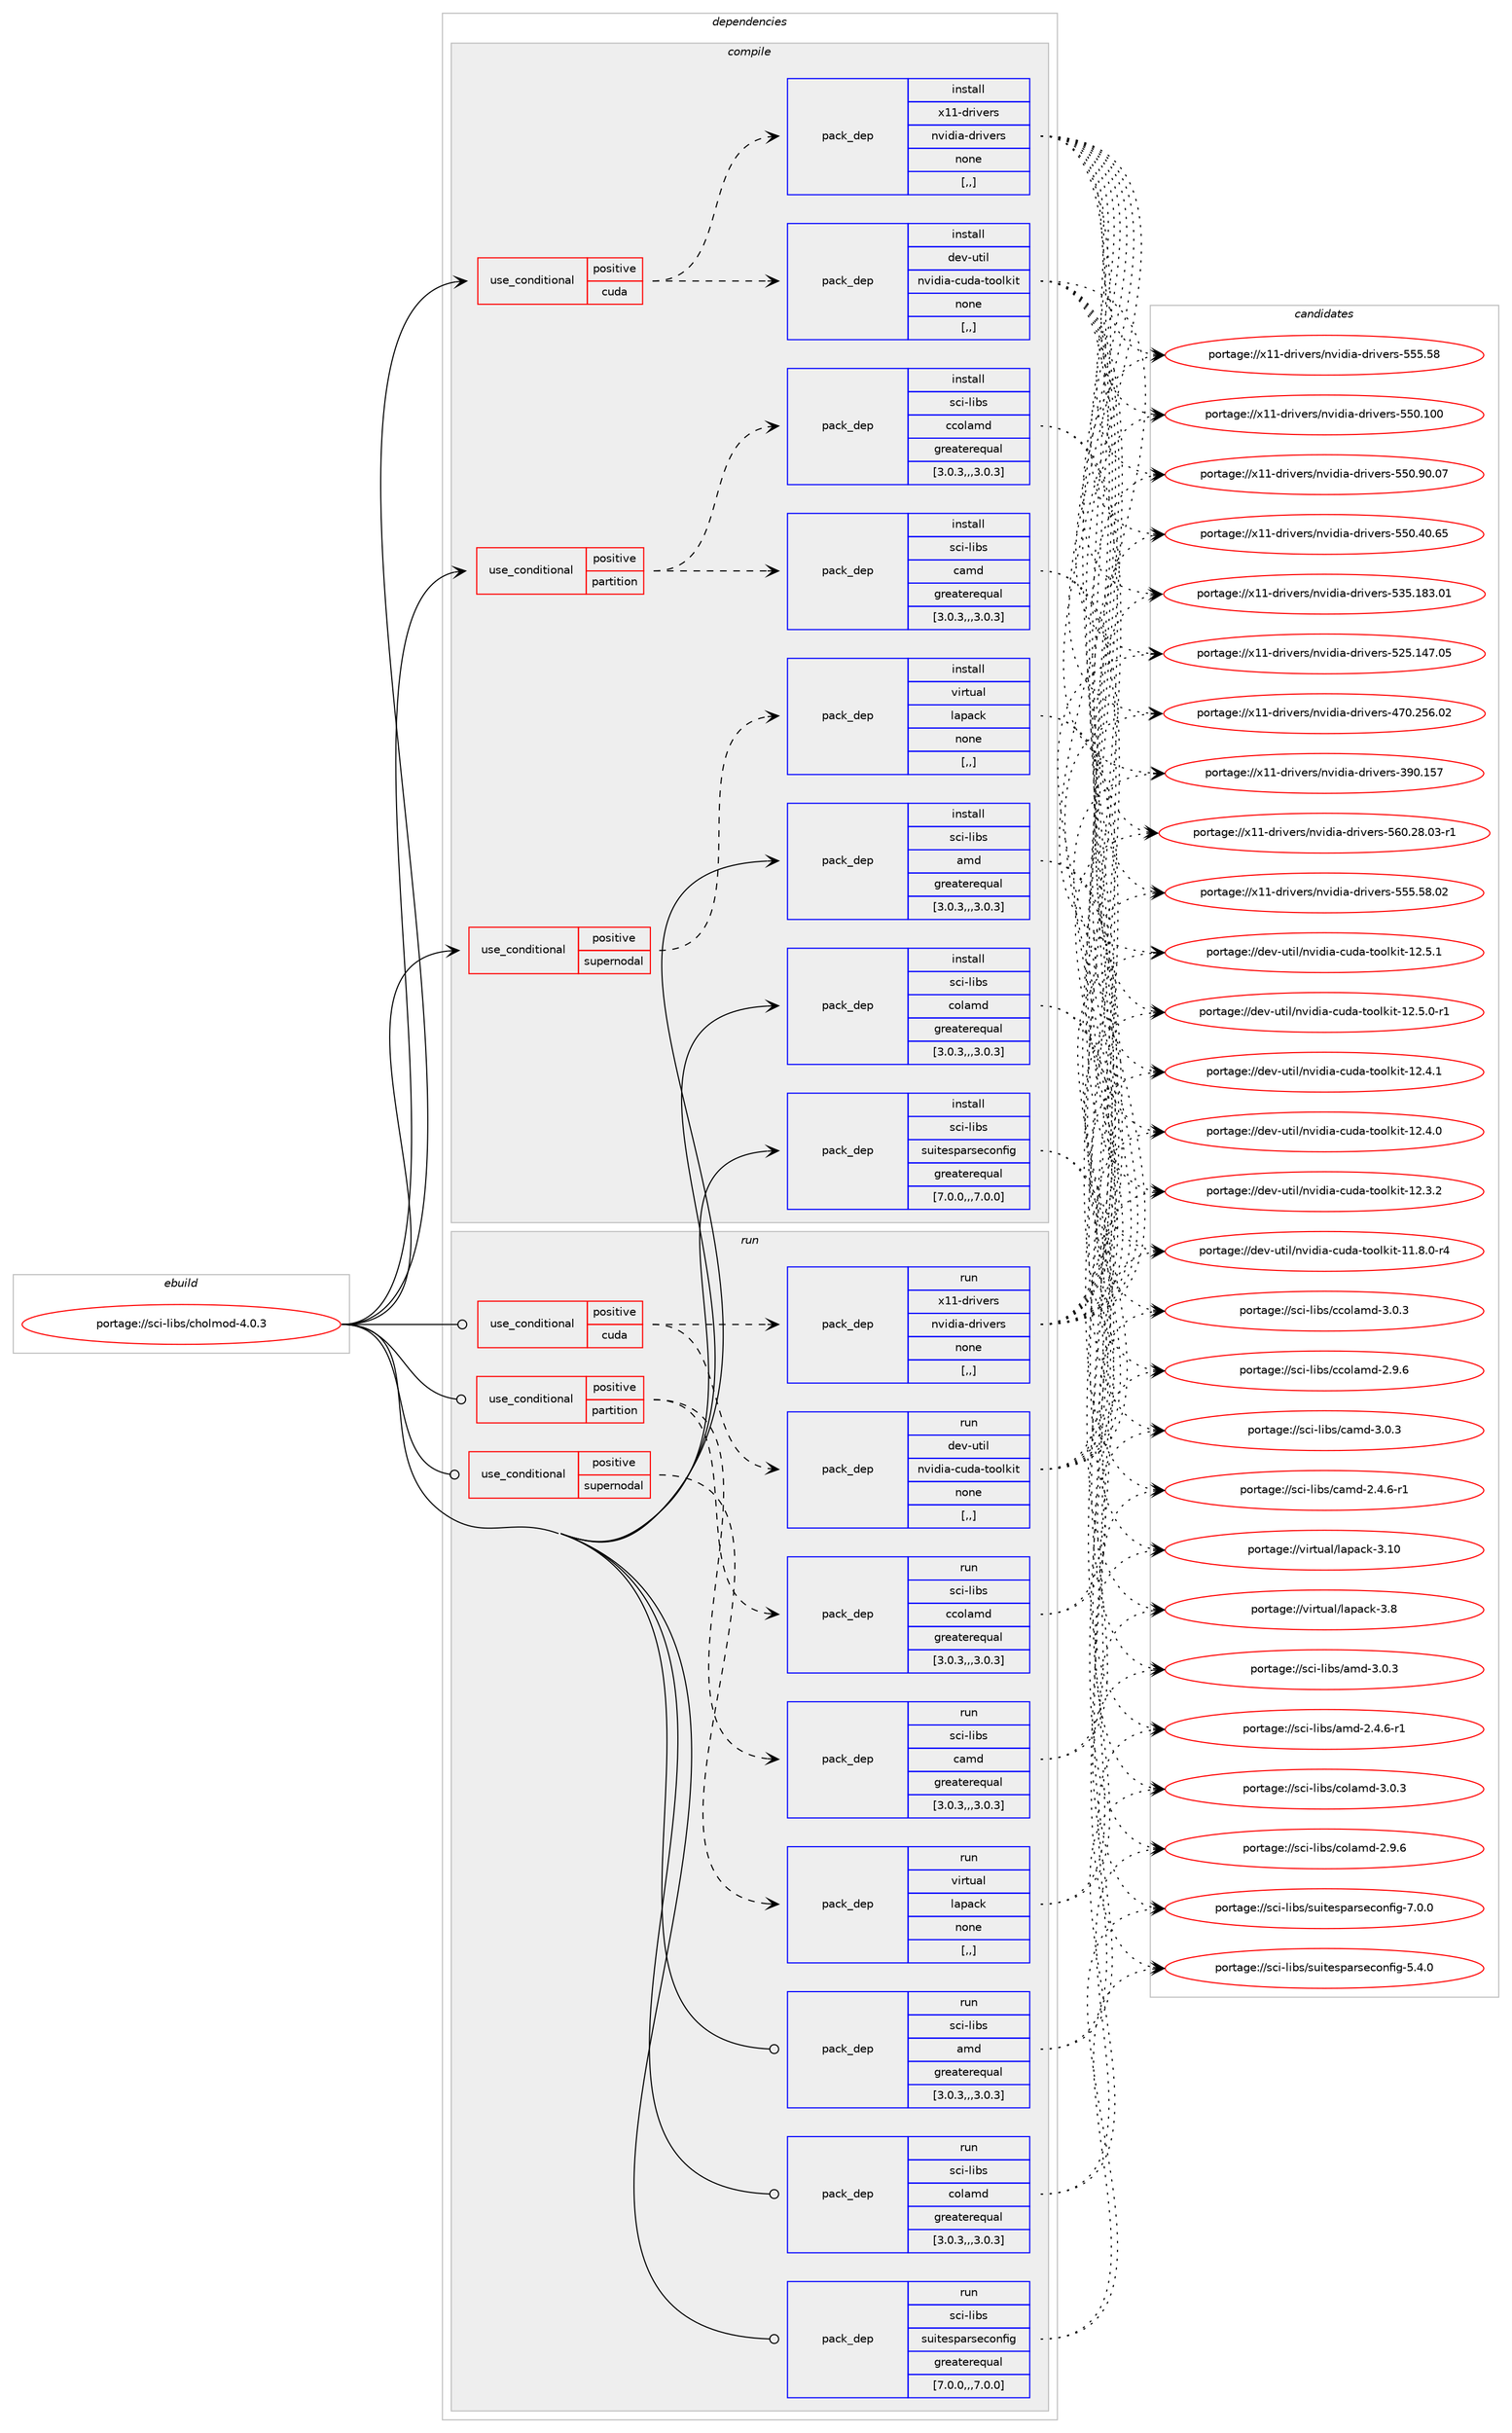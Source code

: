 digraph prolog {

# *************
# Graph options
# *************

newrank=true;
concentrate=true;
compound=true;
graph [rankdir=LR,fontname=Helvetica,fontsize=10,ranksep=1.5];#, ranksep=2.5, nodesep=0.2];
edge  [arrowhead=vee];
node  [fontname=Helvetica,fontsize=10];

# **********
# The ebuild
# **********

subgraph cluster_leftcol {
color=gray;
label=<<i>ebuild</i>>;
id [label="portage://sci-libs/cholmod-4.0.3", color=red, width=4, href="../sci-libs/cholmod-4.0.3.svg"];
}

# ****************
# The dependencies
# ****************

subgraph cluster_midcol {
color=gray;
label=<<i>dependencies</i>>;
subgraph cluster_compile {
fillcolor="#eeeeee";
style=filled;
label=<<i>compile</i>>;
subgraph cond106037 {
dependency401203 [label=<<TABLE BORDER="0" CELLBORDER="1" CELLSPACING="0" CELLPADDING="4"><TR><TD ROWSPAN="3" CELLPADDING="10">use_conditional</TD></TR><TR><TD>positive</TD></TR><TR><TD>cuda</TD></TR></TABLE>>, shape=none, color=red];
subgraph pack292313 {
dependency401204 [label=<<TABLE BORDER="0" CELLBORDER="1" CELLSPACING="0" CELLPADDING="4" WIDTH="220"><TR><TD ROWSPAN="6" CELLPADDING="30">pack_dep</TD></TR><TR><TD WIDTH="110">install</TD></TR><TR><TD>dev-util</TD></TR><TR><TD>nvidia-cuda-toolkit</TD></TR><TR><TD>none</TD></TR><TR><TD>[,,]</TD></TR></TABLE>>, shape=none, color=blue];
}
dependency401203:e -> dependency401204:w [weight=20,style="dashed",arrowhead="vee"];
subgraph pack292314 {
dependency401205 [label=<<TABLE BORDER="0" CELLBORDER="1" CELLSPACING="0" CELLPADDING="4" WIDTH="220"><TR><TD ROWSPAN="6" CELLPADDING="30">pack_dep</TD></TR><TR><TD WIDTH="110">install</TD></TR><TR><TD>x11-drivers</TD></TR><TR><TD>nvidia-drivers</TD></TR><TR><TD>none</TD></TR><TR><TD>[,,]</TD></TR></TABLE>>, shape=none, color=blue];
}
dependency401203:e -> dependency401205:w [weight=20,style="dashed",arrowhead="vee"];
}
id:e -> dependency401203:w [weight=20,style="solid",arrowhead="vee"];
subgraph cond106038 {
dependency401206 [label=<<TABLE BORDER="0" CELLBORDER="1" CELLSPACING="0" CELLPADDING="4"><TR><TD ROWSPAN="3" CELLPADDING="10">use_conditional</TD></TR><TR><TD>positive</TD></TR><TR><TD>partition</TD></TR></TABLE>>, shape=none, color=red];
subgraph pack292315 {
dependency401207 [label=<<TABLE BORDER="0" CELLBORDER="1" CELLSPACING="0" CELLPADDING="4" WIDTH="220"><TR><TD ROWSPAN="6" CELLPADDING="30">pack_dep</TD></TR><TR><TD WIDTH="110">install</TD></TR><TR><TD>sci-libs</TD></TR><TR><TD>camd</TD></TR><TR><TD>greaterequal</TD></TR><TR><TD>[3.0.3,,,3.0.3]</TD></TR></TABLE>>, shape=none, color=blue];
}
dependency401206:e -> dependency401207:w [weight=20,style="dashed",arrowhead="vee"];
subgraph pack292316 {
dependency401208 [label=<<TABLE BORDER="0" CELLBORDER="1" CELLSPACING="0" CELLPADDING="4" WIDTH="220"><TR><TD ROWSPAN="6" CELLPADDING="30">pack_dep</TD></TR><TR><TD WIDTH="110">install</TD></TR><TR><TD>sci-libs</TD></TR><TR><TD>ccolamd</TD></TR><TR><TD>greaterequal</TD></TR><TR><TD>[3.0.3,,,3.0.3]</TD></TR></TABLE>>, shape=none, color=blue];
}
dependency401206:e -> dependency401208:w [weight=20,style="dashed",arrowhead="vee"];
}
id:e -> dependency401206:w [weight=20,style="solid",arrowhead="vee"];
subgraph cond106039 {
dependency401209 [label=<<TABLE BORDER="0" CELLBORDER="1" CELLSPACING="0" CELLPADDING="4"><TR><TD ROWSPAN="3" CELLPADDING="10">use_conditional</TD></TR><TR><TD>positive</TD></TR><TR><TD>supernodal</TD></TR></TABLE>>, shape=none, color=red];
subgraph pack292317 {
dependency401210 [label=<<TABLE BORDER="0" CELLBORDER="1" CELLSPACING="0" CELLPADDING="4" WIDTH="220"><TR><TD ROWSPAN="6" CELLPADDING="30">pack_dep</TD></TR><TR><TD WIDTH="110">install</TD></TR><TR><TD>virtual</TD></TR><TR><TD>lapack</TD></TR><TR><TD>none</TD></TR><TR><TD>[,,]</TD></TR></TABLE>>, shape=none, color=blue];
}
dependency401209:e -> dependency401210:w [weight=20,style="dashed",arrowhead="vee"];
}
id:e -> dependency401209:w [weight=20,style="solid",arrowhead="vee"];
subgraph pack292318 {
dependency401211 [label=<<TABLE BORDER="0" CELLBORDER="1" CELLSPACING="0" CELLPADDING="4" WIDTH="220"><TR><TD ROWSPAN="6" CELLPADDING="30">pack_dep</TD></TR><TR><TD WIDTH="110">install</TD></TR><TR><TD>sci-libs</TD></TR><TR><TD>amd</TD></TR><TR><TD>greaterequal</TD></TR><TR><TD>[3.0.3,,,3.0.3]</TD></TR></TABLE>>, shape=none, color=blue];
}
id:e -> dependency401211:w [weight=20,style="solid",arrowhead="vee"];
subgraph pack292319 {
dependency401212 [label=<<TABLE BORDER="0" CELLBORDER="1" CELLSPACING="0" CELLPADDING="4" WIDTH="220"><TR><TD ROWSPAN="6" CELLPADDING="30">pack_dep</TD></TR><TR><TD WIDTH="110">install</TD></TR><TR><TD>sci-libs</TD></TR><TR><TD>colamd</TD></TR><TR><TD>greaterequal</TD></TR><TR><TD>[3.0.3,,,3.0.3]</TD></TR></TABLE>>, shape=none, color=blue];
}
id:e -> dependency401212:w [weight=20,style="solid",arrowhead="vee"];
subgraph pack292320 {
dependency401213 [label=<<TABLE BORDER="0" CELLBORDER="1" CELLSPACING="0" CELLPADDING="4" WIDTH="220"><TR><TD ROWSPAN="6" CELLPADDING="30">pack_dep</TD></TR><TR><TD WIDTH="110">install</TD></TR><TR><TD>sci-libs</TD></TR><TR><TD>suitesparseconfig</TD></TR><TR><TD>greaterequal</TD></TR><TR><TD>[7.0.0,,,7.0.0]</TD></TR></TABLE>>, shape=none, color=blue];
}
id:e -> dependency401213:w [weight=20,style="solid",arrowhead="vee"];
}
subgraph cluster_compileandrun {
fillcolor="#eeeeee";
style=filled;
label=<<i>compile and run</i>>;
}
subgraph cluster_run {
fillcolor="#eeeeee";
style=filled;
label=<<i>run</i>>;
subgraph cond106040 {
dependency401214 [label=<<TABLE BORDER="0" CELLBORDER="1" CELLSPACING="0" CELLPADDING="4"><TR><TD ROWSPAN="3" CELLPADDING="10">use_conditional</TD></TR><TR><TD>positive</TD></TR><TR><TD>cuda</TD></TR></TABLE>>, shape=none, color=red];
subgraph pack292321 {
dependency401215 [label=<<TABLE BORDER="0" CELLBORDER="1" CELLSPACING="0" CELLPADDING="4" WIDTH="220"><TR><TD ROWSPAN="6" CELLPADDING="30">pack_dep</TD></TR><TR><TD WIDTH="110">run</TD></TR><TR><TD>dev-util</TD></TR><TR><TD>nvidia-cuda-toolkit</TD></TR><TR><TD>none</TD></TR><TR><TD>[,,]</TD></TR></TABLE>>, shape=none, color=blue];
}
dependency401214:e -> dependency401215:w [weight=20,style="dashed",arrowhead="vee"];
subgraph pack292322 {
dependency401216 [label=<<TABLE BORDER="0" CELLBORDER="1" CELLSPACING="0" CELLPADDING="4" WIDTH="220"><TR><TD ROWSPAN="6" CELLPADDING="30">pack_dep</TD></TR><TR><TD WIDTH="110">run</TD></TR><TR><TD>x11-drivers</TD></TR><TR><TD>nvidia-drivers</TD></TR><TR><TD>none</TD></TR><TR><TD>[,,]</TD></TR></TABLE>>, shape=none, color=blue];
}
dependency401214:e -> dependency401216:w [weight=20,style="dashed",arrowhead="vee"];
}
id:e -> dependency401214:w [weight=20,style="solid",arrowhead="odot"];
subgraph cond106041 {
dependency401217 [label=<<TABLE BORDER="0" CELLBORDER="1" CELLSPACING="0" CELLPADDING="4"><TR><TD ROWSPAN="3" CELLPADDING="10">use_conditional</TD></TR><TR><TD>positive</TD></TR><TR><TD>partition</TD></TR></TABLE>>, shape=none, color=red];
subgraph pack292323 {
dependency401218 [label=<<TABLE BORDER="0" CELLBORDER="1" CELLSPACING="0" CELLPADDING="4" WIDTH="220"><TR><TD ROWSPAN="6" CELLPADDING="30">pack_dep</TD></TR><TR><TD WIDTH="110">run</TD></TR><TR><TD>sci-libs</TD></TR><TR><TD>camd</TD></TR><TR><TD>greaterequal</TD></TR><TR><TD>[3.0.3,,,3.0.3]</TD></TR></TABLE>>, shape=none, color=blue];
}
dependency401217:e -> dependency401218:w [weight=20,style="dashed",arrowhead="vee"];
subgraph pack292324 {
dependency401219 [label=<<TABLE BORDER="0" CELLBORDER="1" CELLSPACING="0" CELLPADDING="4" WIDTH="220"><TR><TD ROWSPAN="6" CELLPADDING="30">pack_dep</TD></TR><TR><TD WIDTH="110">run</TD></TR><TR><TD>sci-libs</TD></TR><TR><TD>ccolamd</TD></TR><TR><TD>greaterequal</TD></TR><TR><TD>[3.0.3,,,3.0.3]</TD></TR></TABLE>>, shape=none, color=blue];
}
dependency401217:e -> dependency401219:w [weight=20,style="dashed",arrowhead="vee"];
}
id:e -> dependency401217:w [weight=20,style="solid",arrowhead="odot"];
subgraph cond106042 {
dependency401220 [label=<<TABLE BORDER="0" CELLBORDER="1" CELLSPACING="0" CELLPADDING="4"><TR><TD ROWSPAN="3" CELLPADDING="10">use_conditional</TD></TR><TR><TD>positive</TD></TR><TR><TD>supernodal</TD></TR></TABLE>>, shape=none, color=red];
subgraph pack292325 {
dependency401221 [label=<<TABLE BORDER="0" CELLBORDER="1" CELLSPACING="0" CELLPADDING="4" WIDTH="220"><TR><TD ROWSPAN="6" CELLPADDING="30">pack_dep</TD></TR><TR><TD WIDTH="110">run</TD></TR><TR><TD>virtual</TD></TR><TR><TD>lapack</TD></TR><TR><TD>none</TD></TR><TR><TD>[,,]</TD></TR></TABLE>>, shape=none, color=blue];
}
dependency401220:e -> dependency401221:w [weight=20,style="dashed",arrowhead="vee"];
}
id:e -> dependency401220:w [weight=20,style="solid",arrowhead="odot"];
subgraph pack292326 {
dependency401222 [label=<<TABLE BORDER="0" CELLBORDER="1" CELLSPACING="0" CELLPADDING="4" WIDTH="220"><TR><TD ROWSPAN="6" CELLPADDING="30">pack_dep</TD></TR><TR><TD WIDTH="110">run</TD></TR><TR><TD>sci-libs</TD></TR><TR><TD>amd</TD></TR><TR><TD>greaterequal</TD></TR><TR><TD>[3.0.3,,,3.0.3]</TD></TR></TABLE>>, shape=none, color=blue];
}
id:e -> dependency401222:w [weight=20,style="solid",arrowhead="odot"];
subgraph pack292327 {
dependency401223 [label=<<TABLE BORDER="0" CELLBORDER="1" CELLSPACING="0" CELLPADDING="4" WIDTH="220"><TR><TD ROWSPAN="6" CELLPADDING="30">pack_dep</TD></TR><TR><TD WIDTH="110">run</TD></TR><TR><TD>sci-libs</TD></TR><TR><TD>colamd</TD></TR><TR><TD>greaterequal</TD></TR><TR><TD>[3.0.3,,,3.0.3]</TD></TR></TABLE>>, shape=none, color=blue];
}
id:e -> dependency401223:w [weight=20,style="solid",arrowhead="odot"];
subgraph pack292328 {
dependency401224 [label=<<TABLE BORDER="0" CELLBORDER="1" CELLSPACING="0" CELLPADDING="4" WIDTH="220"><TR><TD ROWSPAN="6" CELLPADDING="30">pack_dep</TD></TR><TR><TD WIDTH="110">run</TD></TR><TR><TD>sci-libs</TD></TR><TR><TD>suitesparseconfig</TD></TR><TR><TD>greaterequal</TD></TR><TR><TD>[7.0.0,,,7.0.0]</TD></TR></TABLE>>, shape=none, color=blue];
}
id:e -> dependency401224:w [weight=20,style="solid",arrowhead="odot"];
}
}

# **************
# The candidates
# **************

subgraph cluster_choices {
rank=same;
color=gray;
label=<<i>candidates</i>>;

subgraph choice292313 {
color=black;
nodesep=1;
choice1001011184511711610510847110118105100105974599117100974511611111110810710511645495046534649 [label="portage://dev-util/nvidia-cuda-toolkit-12.5.1", color=red, width=4,href="../dev-util/nvidia-cuda-toolkit-12.5.1.svg"];
choice10010111845117116105108471101181051001059745991171009745116111111108107105116454950465346484511449 [label="portage://dev-util/nvidia-cuda-toolkit-12.5.0-r1", color=red, width=4,href="../dev-util/nvidia-cuda-toolkit-12.5.0-r1.svg"];
choice1001011184511711610510847110118105100105974599117100974511611111110810710511645495046524649 [label="portage://dev-util/nvidia-cuda-toolkit-12.4.1", color=red, width=4,href="../dev-util/nvidia-cuda-toolkit-12.4.1.svg"];
choice1001011184511711610510847110118105100105974599117100974511611111110810710511645495046524648 [label="portage://dev-util/nvidia-cuda-toolkit-12.4.0", color=red, width=4,href="../dev-util/nvidia-cuda-toolkit-12.4.0.svg"];
choice1001011184511711610510847110118105100105974599117100974511611111110810710511645495046514650 [label="portage://dev-util/nvidia-cuda-toolkit-12.3.2", color=red, width=4,href="../dev-util/nvidia-cuda-toolkit-12.3.2.svg"];
choice10010111845117116105108471101181051001059745991171009745116111111108107105116454949465646484511452 [label="portage://dev-util/nvidia-cuda-toolkit-11.8.0-r4", color=red, width=4,href="../dev-util/nvidia-cuda-toolkit-11.8.0-r4.svg"];
dependency401204:e -> choice1001011184511711610510847110118105100105974599117100974511611111110810710511645495046534649:w [style=dotted,weight="100"];
dependency401204:e -> choice10010111845117116105108471101181051001059745991171009745116111111108107105116454950465346484511449:w [style=dotted,weight="100"];
dependency401204:e -> choice1001011184511711610510847110118105100105974599117100974511611111110810710511645495046524649:w [style=dotted,weight="100"];
dependency401204:e -> choice1001011184511711610510847110118105100105974599117100974511611111110810710511645495046524648:w [style=dotted,weight="100"];
dependency401204:e -> choice1001011184511711610510847110118105100105974599117100974511611111110810710511645495046514650:w [style=dotted,weight="100"];
dependency401204:e -> choice10010111845117116105108471101181051001059745991171009745116111111108107105116454949465646484511452:w [style=dotted,weight="100"];
}
subgraph choice292314 {
color=black;
nodesep=1;
choice120494945100114105118101114115471101181051001059745100114105118101114115455354484650564648514511449 [label="portage://x11-drivers/nvidia-drivers-560.28.03-r1", color=red, width=4,href="../x11-drivers/nvidia-drivers-560.28.03-r1.svg"];
choice12049494510011410511810111411547110118105100105974510011410511810111411545535353465356464850 [label="portage://x11-drivers/nvidia-drivers-555.58.02", color=red, width=4,href="../x11-drivers/nvidia-drivers-555.58.02.svg"];
choice12049494510011410511810111411547110118105100105974510011410511810111411545535353465356 [label="portage://x11-drivers/nvidia-drivers-555.58", color=red, width=4,href="../x11-drivers/nvidia-drivers-555.58.svg"];
choice1204949451001141051181011141154711011810510010597451001141051181011141154553534846494848 [label="portage://x11-drivers/nvidia-drivers-550.100", color=red, width=4,href="../x11-drivers/nvidia-drivers-550.100.svg"];
choice12049494510011410511810111411547110118105100105974510011410511810111411545535348465748464855 [label="portage://x11-drivers/nvidia-drivers-550.90.07", color=red, width=4,href="../x11-drivers/nvidia-drivers-550.90.07.svg"];
choice12049494510011410511810111411547110118105100105974510011410511810111411545535348465248465453 [label="portage://x11-drivers/nvidia-drivers-550.40.65", color=red, width=4,href="../x11-drivers/nvidia-drivers-550.40.65.svg"];
choice1204949451001141051181011141154711011810510010597451001141051181011141154553515346495651464849 [label="portage://x11-drivers/nvidia-drivers-535.183.01", color=red, width=4,href="../x11-drivers/nvidia-drivers-535.183.01.svg"];
choice1204949451001141051181011141154711011810510010597451001141051181011141154553505346495255464853 [label="portage://x11-drivers/nvidia-drivers-525.147.05", color=red, width=4,href="../x11-drivers/nvidia-drivers-525.147.05.svg"];
choice1204949451001141051181011141154711011810510010597451001141051181011141154552554846505354464850 [label="portage://x11-drivers/nvidia-drivers-470.256.02", color=red, width=4,href="../x11-drivers/nvidia-drivers-470.256.02.svg"];
choice1204949451001141051181011141154711011810510010597451001141051181011141154551574846495355 [label="portage://x11-drivers/nvidia-drivers-390.157", color=red, width=4,href="../x11-drivers/nvidia-drivers-390.157.svg"];
dependency401205:e -> choice120494945100114105118101114115471101181051001059745100114105118101114115455354484650564648514511449:w [style=dotted,weight="100"];
dependency401205:e -> choice12049494510011410511810111411547110118105100105974510011410511810111411545535353465356464850:w [style=dotted,weight="100"];
dependency401205:e -> choice12049494510011410511810111411547110118105100105974510011410511810111411545535353465356:w [style=dotted,weight="100"];
dependency401205:e -> choice1204949451001141051181011141154711011810510010597451001141051181011141154553534846494848:w [style=dotted,weight="100"];
dependency401205:e -> choice12049494510011410511810111411547110118105100105974510011410511810111411545535348465748464855:w [style=dotted,weight="100"];
dependency401205:e -> choice12049494510011410511810111411547110118105100105974510011410511810111411545535348465248465453:w [style=dotted,weight="100"];
dependency401205:e -> choice1204949451001141051181011141154711011810510010597451001141051181011141154553515346495651464849:w [style=dotted,weight="100"];
dependency401205:e -> choice1204949451001141051181011141154711011810510010597451001141051181011141154553505346495255464853:w [style=dotted,weight="100"];
dependency401205:e -> choice1204949451001141051181011141154711011810510010597451001141051181011141154552554846505354464850:w [style=dotted,weight="100"];
dependency401205:e -> choice1204949451001141051181011141154711011810510010597451001141051181011141154551574846495355:w [style=dotted,weight="100"];
}
subgraph choice292315 {
color=black;
nodesep=1;
choice115991054510810598115479997109100455146484651 [label="portage://sci-libs/camd-3.0.3", color=red, width=4,href="../sci-libs/camd-3.0.3.svg"];
choice1159910545108105981154799971091004550465246544511449 [label="portage://sci-libs/camd-2.4.6-r1", color=red, width=4,href="../sci-libs/camd-2.4.6-r1.svg"];
dependency401207:e -> choice115991054510810598115479997109100455146484651:w [style=dotted,weight="100"];
dependency401207:e -> choice1159910545108105981154799971091004550465246544511449:w [style=dotted,weight="100"];
}
subgraph choice292316 {
color=black;
nodesep=1;
choice11599105451081059811547999911110897109100455146484651 [label="portage://sci-libs/ccolamd-3.0.3", color=red, width=4,href="../sci-libs/ccolamd-3.0.3.svg"];
choice11599105451081059811547999911110897109100455046574654 [label="portage://sci-libs/ccolamd-2.9.6", color=red, width=4,href="../sci-libs/ccolamd-2.9.6.svg"];
dependency401208:e -> choice11599105451081059811547999911110897109100455146484651:w [style=dotted,weight="100"];
dependency401208:e -> choice11599105451081059811547999911110897109100455046574654:w [style=dotted,weight="100"];
}
subgraph choice292317 {
color=black;
nodesep=1;
choice11810511411611797108471089711297991074551464948 [label="portage://virtual/lapack-3.10", color=red, width=4,href="../virtual/lapack-3.10.svg"];
choice118105114116117971084710897112979910745514656 [label="portage://virtual/lapack-3.8", color=red, width=4,href="../virtual/lapack-3.8.svg"];
dependency401210:e -> choice11810511411611797108471089711297991074551464948:w [style=dotted,weight="100"];
dependency401210:e -> choice118105114116117971084710897112979910745514656:w [style=dotted,weight="100"];
}
subgraph choice292318 {
color=black;
nodesep=1;
choice1159910545108105981154797109100455146484651 [label="portage://sci-libs/amd-3.0.3", color=red, width=4,href="../sci-libs/amd-3.0.3.svg"];
choice11599105451081059811547971091004550465246544511449 [label="portage://sci-libs/amd-2.4.6-r1", color=red, width=4,href="../sci-libs/amd-2.4.6-r1.svg"];
dependency401211:e -> choice1159910545108105981154797109100455146484651:w [style=dotted,weight="100"];
dependency401211:e -> choice11599105451081059811547971091004550465246544511449:w [style=dotted,weight="100"];
}
subgraph choice292319 {
color=black;
nodesep=1;
choice115991054510810598115479911110897109100455146484651 [label="portage://sci-libs/colamd-3.0.3", color=red, width=4,href="../sci-libs/colamd-3.0.3.svg"];
choice115991054510810598115479911110897109100455046574654 [label="portage://sci-libs/colamd-2.9.6", color=red, width=4,href="../sci-libs/colamd-2.9.6.svg"];
dependency401212:e -> choice115991054510810598115479911110897109100455146484651:w [style=dotted,weight="100"];
dependency401212:e -> choice115991054510810598115479911110897109100455046574654:w [style=dotted,weight="100"];
}
subgraph choice292320 {
color=black;
nodesep=1;
choice115991054510810598115471151171051161011151129711411510199111110102105103455546484648 [label="portage://sci-libs/suitesparseconfig-7.0.0", color=red, width=4,href="../sci-libs/suitesparseconfig-7.0.0.svg"];
choice115991054510810598115471151171051161011151129711411510199111110102105103455346524648 [label="portage://sci-libs/suitesparseconfig-5.4.0", color=red, width=4,href="../sci-libs/suitesparseconfig-5.4.0.svg"];
dependency401213:e -> choice115991054510810598115471151171051161011151129711411510199111110102105103455546484648:w [style=dotted,weight="100"];
dependency401213:e -> choice115991054510810598115471151171051161011151129711411510199111110102105103455346524648:w [style=dotted,weight="100"];
}
subgraph choice292321 {
color=black;
nodesep=1;
choice1001011184511711610510847110118105100105974599117100974511611111110810710511645495046534649 [label="portage://dev-util/nvidia-cuda-toolkit-12.5.1", color=red, width=4,href="../dev-util/nvidia-cuda-toolkit-12.5.1.svg"];
choice10010111845117116105108471101181051001059745991171009745116111111108107105116454950465346484511449 [label="portage://dev-util/nvidia-cuda-toolkit-12.5.0-r1", color=red, width=4,href="../dev-util/nvidia-cuda-toolkit-12.5.0-r1.svg"];
choice1001011184511711610510847110118105100105974599117100974511611111110810710511645495046524649 [label="portage://dev-util/nvidia-cuda-toolkit-12.4.1", color=red, width=4,href="../dev-util/nvidia-cuda-toolkit-12.4.1.svg"];
choice1001011184511711610510847110118105100105974599117100974511611111110810710511645495046524648 [label="portage://dev-util/nvidia-cuda-toolkit-12.4.0", color=red, width=4,href="../dev-util/nvidia-cuda-toolkit-12.4.0.svg"];
choice1001011184511711610510847110118105100105974599117100974511611111110810710511645495046514650 [label="portage://dev-util/nvidia-cuda-toolkit-12.3.2", color=red, width=4,href="../dev-util/nvidia-cuda-toolkit-12.3.2.svg"];
choice10010111845117116105108471101181051001059745991171009745116111111108107105116454949465646484511452 [label="portage://dev-util/nvidia-cuda-toolkit-11.8.0-r4", color=red, width=4,href="../dev-util/nvidia-cuda-toolkit-11.8.0-r4.svg"];
dependency401215:e -> choice1001011184511711610510847110118105100105974599117100974511611111110810710511645495046534649:w [style=dotted,weight="100"];
dependency401215:e -> choice10010111845117116105108471101181051001059745991171009745116111111108107105116454950465346484511449:w [style=dotted,weight="100"];
dependency401215:e -> choice1001011184511711610510847110118105100105974599117100974511611111110810710511645495046524649:w [style=dotted,weight="100"];
dependency401215:e -> choice1001011184511711610510847110118105100105974599117100974511611111110810710511645495046524648:w [style=dotted,weight="100"];
dependency401215:e -> choice1001011184511711610510847110118105100105974599117100974511611111110810710511645495046514650:w [style=dotted,weight="100"];
dependency401215:e -> choice10010111845117116105108471101181051001059745991171009745116111111108107105116454949465646484511452:w [style=dotted,weight="100"];
}
subgraph choice292322 {
color=black;
nodesep=1;
choice120494945100114105118101114115471101181051001059745100114105118101114115455354484650564648514511449 [label="portage://x11-drivers/nvidia-drivers-560.28.03-r1", color=red, width=4,href="../x11-drivers/nvidia-drivers-560.28.03-r1.svg"];
choice12049494510011410511810111411547110118105100105974510011410511810111411545535353465356464850 [label="portage://x11-drivers/nvidia-drivers-555.58.02", color=red, width=4,href="../x11-drivers/nvidia-drivers-555.58.02.svg"];
choice12049494510011410511810111411547110118105100105974510011410511810111411545535353465356 [label="portage://x11-drivers/nvidia-drivers-555.58", color=red, width=4,href="../x11-drivers/nvidia-drivers-555.58.svg"];
choice1204949451001141051181011141154711011810510010597451001141051181011141154553534846494848 [label="portage://x11-drivers/nvidia-drivers-550.100", color=red, width=4,href="../x11-drivers/nvidia-drivers-550.100.svg"];
choice12049494510011410511810111411547110118105100105974510011410511810111411545535348465748464855 [label="portage://x11-drivers/nvidia-drivers-550.90.07", color=red, width=4,href="../x11-drivers/nvidia-drivers-550.90.07.svg"];
choice12049494510011410511810111411547110118105100105974510011410511810111411545535348465248465453 [label="portage://x11-drivers/nvidia-drivers-550.40.65", color=red, width=4,href="../x11-drivers/nvidia-drivers-550.40.65.svg"];
choice1204949451001141051181011141154711011810510010597451001141051181011141154553515346495651464849 [label="portage://x11-drivers/nvidia-drivers-535.183.01", color=red, width=4,href="../x11-drivers/nvidia-drivers-535.183.01.svg"];
choice1204949451001141051181011141154711011810510010597451001141051181011141154553505346495255464853 [label="portage://x11-drivers/nvidia-drivers-525.147.05", color=red, width=4,href="../x11-drivers/nvidia-drivers-525.147.05.svg"];
choice1204949451001141051181011141154711011810510010597451001141051181011141154552554846505354464850 [label="portage://x11-drivers/nvidia-drivers-470.256.02", color=red, width=4,href="../x11-drivers/nvidia-drivers-470.256.02.svg"];
choice1204949451001141051181011141154711011810510010597451001141051181011141154551574846495355 [label="portage://x11-drivers/nvidia-drivers-390.157", color=red, width=4,href="../x11-drivers/nvidia-drivers-390.157.svg"];
dependency401216:e -> choice120494945100114105118101114115471101181051001059745100114105118101114115455354484650564648514511449:w [style=dotted,weight="100"];
dependency401216:e -> choice12049494510011410511810111411547110118105100105974510011410511810111411545535353465356464850:w [style=dotted,weight="100"];
dependency401216:e -> choice12049494510011410511810111411547110118105100105974510011410511810111411545535353465356:w [style=dotted,weight="100"];
dependency401216:e -> choice1204949451001141051181011141154711011810510010597451001141051181011141154553534846494848:w [style=dotted,weight="100"];
dependency401216:e -> choice12049494510011410511810111411547110118105100105974510011410511810111411545535348465748464855:w [style=dotted,weight="100"];
dependency401216:e -> choice12049494510011410511810111411547110118105100105974510011410511810111411545535348465248465453:w [style=dotted,weight="100"];
dependency401216:e -> choice1204949451001141051181011141154711011810510010597451001141051181011141154553515346495651464849:w [style=dotted,weight="100"];
dependency401216:e -> choice1204949451001141051181011141154711011810510010597451001141051181011141154553505346495255464853:w [style=dotted,weight="100"];
dependency401216:e -> choice1204949451001141051181011141154711011810510010597451001141051181011141154552554846505354464850:w [style=dotted,weight="100"];
dependency401216:e -> choice1204949451001141051181011141154711011810510010597451001141051181011141154551574846495355:w [style=dotted,weight="100"];
}
subgraph choice292323 {
color=black;
nodesep=1;
choice115991054510810598115479997109100455146484651 [label="portage://sci-libs/camd-3.0.3", color=red, width=4,href="../sci-libs/camd-3.0.3.svg"];
choice1159910545108105981154799971091004550465246544511449 [label="portage://sci-libs/camd-2.4.6-r1", color=red, width=4,href="../sci-libs/camd-2.4.6-r1.svg"];
dependency401218:e -> choice115991054510810598115479997109100455146484651:w [style=dotted,weight="100"];
dependency401218:e -> choice1159910545108105981154799971091004550465246544511449:w [style=dotted,weight="100"];
}
subgraph choice292324 {
color=black;
nodesep=1;
choice11599105451081059811547999911110897109100455146484651 [label="portage://sci-libs/ccolamd-3.0.3", color=red, width=4,href="../sci-libs/ccolamd-3.0.3.svg"];
choice11599105451081059811547999911110897109100455046574654 [label="portage://sci-libs/ccolamd-2.9.6", color=red, width=4,href="../sci-libs/ccolamd-2.9.6.svg"];
dependency401219:e -> choice11599105451081059811547999911110897109100455146484651:w [style=dotted,weight="100"];
dependency401219:e -> choice11599105451081059811547999911110897109100455046574654:w [style=dotted,weight="100"];
}
subgraph choice292325 {
color=black;
nodesep=1;
choice11810511411611797108471089711297991074551464948 [label="portage://virtual/lapack-3.10", color=red, width=4,href="../virtual/lapack-3.10.svg"];
choice118105114116117971084710897112979910745514656 [label="portage://virtual/lapack-3.8", color=red, width=4,href="../virtual/lapack-3.8.svg"];
dependency401221:e -> choice11810511411611797108471089711297991074551464948:w [style=dotted,weight="100"];
dependency401221:e -> choice118105114116117971084710897112979910745514656:w [style=dotted,weight="100"];
}
subgraph choice292326 {
color=black;
nodesep=1;
choice1159910545108105981154797109100455146484651 [label="portage://sci-libs/amd-3.0.3", color=red, width=4,href="../sci-libs/amd-3.0.3.svg"];
choice11599105451081059811547971091004550465246544511449 [label="portage://sci-libs/amd-2.4.6-r1", color=red, width=4,href="../sci-libs/amd-2.4.6-r1.svg"];
dependency401222:e -> choice1159910545108105981154797109100455146484651:w [style=dotted,weight="100"];
dependency401222:e -> choice11599105451081059811547971091004550465246544511449:w [style=dotted,weight="100"];
}
subgraph choice292327 {
color=black;
nodesep=1;
choice115991054510810598115479911110897109100455146484651 [label="portage://sci-libs/colamd-3.0.3", color=red, width=4,href="../sci-libs/colamd-3.0.3.svg"];
choice115991054510810598115479911110897109100455046574654 [label="portage://sci-libs/colamd-2.9.6", color=red, width=4,href="../sci-libs/colamd-2.9.6.svg"];
dependency401223:e -> choice115991054510810598115479911110897109100455146484651:w [style=dotted,weight="100"];
dependency401223:e -> choice115991054510810598115479911110897109100455046574654:w [style=dotted,weight="100"];
}
subgraph choice292328 {
color=black;
nodesep=1;
choice115991054510810598115471151171051161011151129711411510199111110102105103455546484648 [label="portage://sci-libs/suitesparseconfig-7.0.0", color=red, width=4,href="../sci-libs/suitesparseconfig-7.0.0.svg"];
choice115991054510810598115471151171051161011151129711411510199111110102105103455346524648 [label="portage://sci-libs/suitesparseconfig-5.4.0", color=red, width=4,href="../sci-libs/suitesparseconfig-5.4.0.svg"];
dependency401224:e -> choice115991054510810598115471151171051161011151129711411510199111110102105103455546484648:w [style=dotted,weight="100"];
dependency401224:e -> choice115991054510810598115471151171051161011151129711411510199111110102105103455346524648:w [style=dotted,weight="100"];
}
}

}
